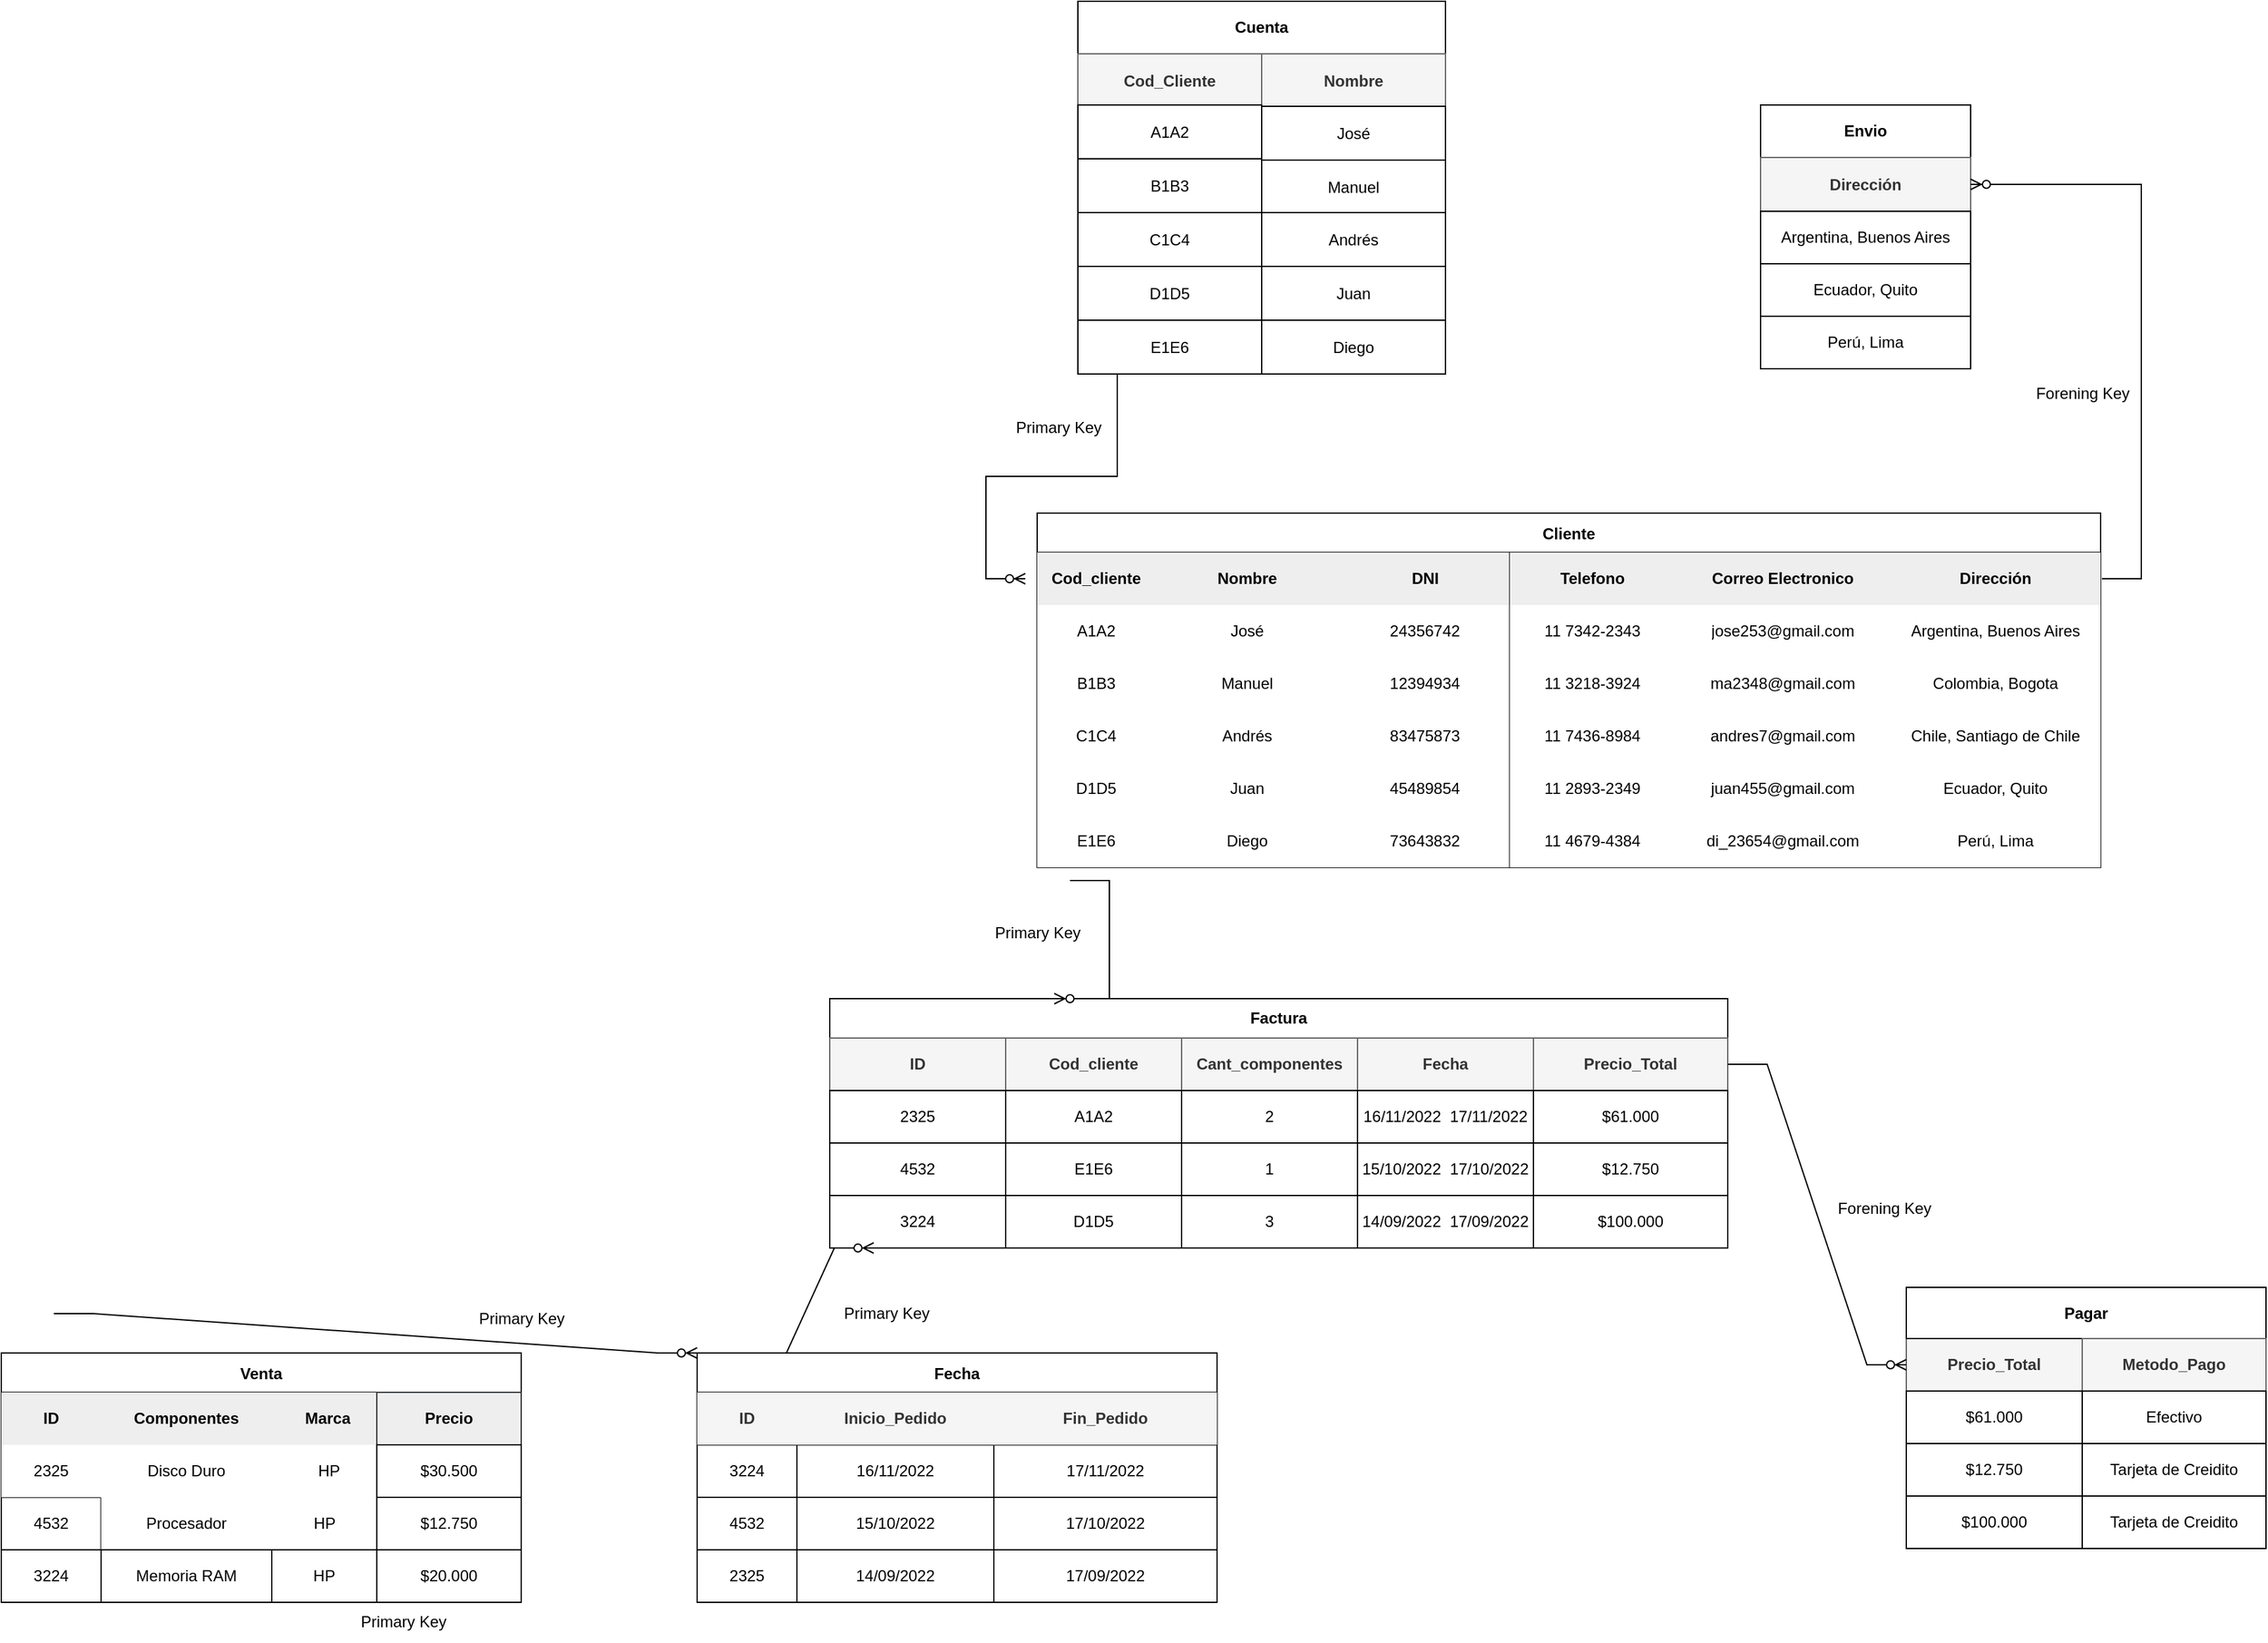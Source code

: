 <mxfile version="20.5.3" type="device"><diagram id="JBKViO2BY68Ah3hG3jkf" name="Página-1"><mxGraphModel dx="1695" dy="482" grid="1" gridSize="10" guides="1" tooltips="1" connect="1" arrows="1" fold="1" page="1" pageScale="1" pageWidth="827" pageHeight="1169" math="0" shadow="0"><root><mxCell id="0"/><mxCell id="1" parent="0"/><mxCell id="SX-UD-Q0sHAjG9wGt3SO-8" value="&lt;b&gt;Cuenta&lt;/b&gt;" style="rounded=0;whiteSpace=wrap;html=1;" parent="1" vertex="1"><mxGeometry x="371" y="520" width="280" height="40" as="geometry"/></mxCell><mxCell id="SX-UD-Q0sHAjG9wGt3SO-9" value="&lt;b&gt;Cod_Cliente&lt;/b&gt;" style="rounded=0;whiteSpace=wrap;html=1;fillColor=#f5f5f5;fontColor=#333333;strokeColor=#666666;" parent="1" vertex="1"><mxGeometry x="371" y="560" width="140" height="41" as="geometry"/></mxCell><mxCell id="SX-UD-Q0sHAjG9wGt3SO-10" value="&lt;b&gt;Nombre&lt;/b&gt;" style="rounded=0;whiteSpace=wrap;html=1;fillColor=#f5f5f5;fontColor=#333333;strokeColor=#666666;" parent="1" vertex="1"><mxGeometry x="511" y="560" width="140" height="41" as="geometry"/></mxCell><mxCell id="SX-UD-Q0sHAjG9wGt3SO-11" value="A1A2" style="rounded=0;whiteSpace=wrap;html=1;" parent="1" vertex="1"><mxGeometry x="371" y="599" width="140" height="41" as="geometry"/></mxCell><mxCell id="SX-UD-Q0sHAjG9wGt3SO-12" value="B1B3" style="rounded=0;whiteSpace=wrap;html=1;" parent="1" vertex="1"><mxGeometry x="371" y="640" width="140" height="41" as="geometry"/></mxCell><mxCell id="SX-UD-Q0sHAjG9wGt3SO-13" value="C1C4" style="rounded=0;whiteSpace=wrap;html=1;" parent="1" vertex="1"><mxGeometry x="371" y="681" width="140" height="41" as="geometry"/></mxCell><mxCell id="SX-UD-Q0sHAjG9wGt3SO-14" value="José" style="rounded=0;whiteSpace=wrap;html=1;" parent="1" vertex="1"><mxGeometry x="511" y="600" width="140" height="41" as="geometry"/></mxCell><mxCell id="SX-UD-Q0sHAjG9wGt3SO-15" value="Manuel" style="rounded=0;whiteSpace=wrap;html=1;" parent="1" vertex="1"><mxGeometry x="511" y="641" width="140" height="41" as="geometry"/></mxCell><mxCell id="SX-UD-Q0sHAjG9wGt3SO-16" value="Andrés" style="rounded=0;whiteSpace=wrap;html=1;" parent="1" vertex="1"><mxGeometry x="511" y="681" width="140" height="41" as="geometry"/></mxCell><mxCell id="SX-UD-Q0sHAjG9wGt3SO-17" value="D1D5" style="rounded=0;whiteSpace=wrap;html=1;" parent="1" vertex="1"><mxGeometry x="371" y="722" width="140" height="41" as="geometry"/></mxCell><mxCell id="SX-UD-Q0sHAjG9wGt3SO-18" value="Juan" style="rounded=0;whiteSpace=wrap;html=1;" parent="1" vertex="1"><mxGeometry x="511" y="722" width="140" height="41" as="geometry"/></mxCell><mxCell id="SX-UD-Q0sHAjG9wGt3SO-19" value="E1E6" style="rounded=0;whiteSpace=wrap;html=1;" parent="1" vertex="1"><mxGeometry x="371" y="763" width="140" height="41" as="geometry"/></mxCell><mxCell id="SX-UD-Q0sHAjG9wGt3SO-20" value="Diego" style="rounded=0;whiteSpace=wrap;html=1;" parent="1" vertex="1"><mxGeometry x="511" y="763" width="140" height="41" as="geometry"/></mxCell><mxCell id="SX-UD-Q0sHAjG9wGt3SO-21" value="Cliente" style="shape=table;startSize=30;container=1;collapsible=0;childLayout=tableLayout;fontStyle=1;align=center;" parent="1" vertex="1"><mxGeometry x="340" y="910" width="810" height="270" as="geometry"/></mxCell><mxCell id="SX-UD-Q0sHAjG9wGt3SO-22" value="" style="shape=tableRow;horizontal=0;startSize=0;swimlaneHead=0;swimlaneBody=0;top=0;left=0;bottom=0;right=0;collapsible=0;dropTarget=0;fillColor=none;points=[[0,0.5],[1,0.5]];portConstraint=eastwest;" parent="SX-UD-Q0sHAjG9wGt3SO-21" vertex="1"><mxGeometry y="30" width="810" height="40" as="geometry"/></mxCell><mxCell id="SX-UD-Q0sHAjG9wGt3SO-23" value="&lt;b&gt;&lt;span style=&quot;white-space: pre;&quot;&gt;&amp;nbsp;  Cod_cliente&#9;&lt;/span&gt;&lt;span style=&quot;white-space: pre;&quot;&gt;&#9;&lt;/span&gt;&lt;span style=&quot;white-space: pre;&quot;&gt;&#9;&lt;/span&gt;&lt;span style=&quot;white-space: pre;&quot;&gt;&#9;&lt;/span&gt;&lt;/b&gt;" style="shape=partialRectangle;html=1;whiteSpace=wrap;connectable=0;fillColor=#eeeeee;top=0;left=0;bottom=0;right=0;overflow=hidden;strokeColor=#36393d;" parent="SX-UD-Q0sHAjG9wGt3SO-22" vertex="1"><mxGeometry width="90" height="40" as="geometry"><mxRectangle width="90" height="40" as="alternateBounds"/></mxGeometry></mxCell><mxCell id="SX-UD-Q0sHAjG9wGt3SO-24" value="&lt;b&gt;Nombre&lt;/b&gt;" style="shape=partialRectangle;html=1;whiteSpace=wrap;connectable=0;fillColor=#eeeeee;top=0;left=0;bottom=0;right=0;overflow=hidden;strokeColor=#36393d;" parent="SX-UD-Q0sHAjG9wGt3SO-22" vertex="1"><mxGeometry x="90" width="140" height="40" as="geometry"><mxRectangle width="140" height="40" as="alternateBounds"/></mxGeometry></mxCell><mxCell id="SX-UD-Q0sHAjG9wGt3SO-25" value="&lt;div style=&quot;text-align: center;&quot;&gt;&lt;b style=&quot;background-color: initial;&quot;&gt;&lt;span style=&quot;white-space: pre;&quot;&gt;&#9;&amp;nbsp;&lt;/span&gt;&amp;nbsp; &amp;nbsp;&lt;span style=&quot;white-space: pre;&quot;&gt;&#9;&lt;/span&gt;DNI&lt;/b&gt;&lt;/div&gt;" style="shape=partialRectangle;html=1;whiteSpace=wrap;connectable=0;fillColor=#eeeeee;top=0;left=0;bottom=0;right=0;overflow=hidden;align=left;strokeColor=#36393d;" parent="SX-UD-Q0sHAjG9wGt3SO-22" vertex="1"><mxGeometry x="230" width="580" height="40" as="geometry"><mxRectangle width="580" height="40" as="alternateBounds"/></mxGeometry></mxCell><mxCell id="SX-UD-Q0sHAjG9wGt3SO-26" value="" style="shape=tableRow;horizontal=0;startSize=0;swimlaneHead=0;swimlaneBody=0;top=0;left=0;bottom=0;right=0;collapsible=0;dropTarget=0;fillColor=none;points=[[0,0.5],[1,0.5]];portConstraint=eastwest;" parent="SX-UD-Q0sHAjG9wGt3SO-21" vertex="1"><mxGeometry y="70" width="810" height="40" as="geometry"/></mxCell><mxCell id="SX-UD-Q0sHAjG9wGt3SO-27" value="A1A2" style="shape=partialRectangle;html=1;whiteSpace=wrap;connectable=0;top=0;left=0;bottom=0;right=0;overflow=hidden;" parent="SX-UD-Q0sHAjG9wGt3SO-26" vertex="1"><mxGeometry width="90" height="40" as="geometry"><mxRectangle width="90" height="40" as="alternateBounds"/></mxGeometry></mxCell><mxCell id="SX-UD-Q0sHAjG9wGt3SO-28" value="José" style="shape=partialRectangle;html=1;whiteSpace=wrap;connectable=0;top=0;left=0;bottom=0;right=0;overflow=hidden;" parent="SX-UD-Q0sHAjG9wGt3SO-26" vertex="1"><mxGeometry x="90" width="140" height="40" as="geometry"><mxRectangle width="140" height="40" as="alternateBounds"/></mxGeometry></mxCell><mxCell id="SX-UD-Q0sHAjG9wGt3SO-29" value="&amp;nbsp; &amp;nbsp;&lt;span style=&quot;white-space: pre;&quot;&gt;&#9;&lt;/span&gt;&amp;nbsp; &amp;nbsp;24356742" style="shape=partialRectangle;html=1;whiteSpace=wrap;connectable=0;top=0;left=0;bottom=0;right=0;overflow=hidden;align=left;" parent="SX-UD-Q0sHAjG9wGt3SO-26" vertex="1"><mxGeometry x="230" width="580" height="40" as="geometry"><mxRectangle width="580" height="40" as="alternateBounds"/></mxGeometry></mxCell><mxCell id="SX-UD-Q0sHAjG9wGt3SO-30" value="" style="shape=tableRow;horizontal=0;startSize=0;swimlaneHead=0;swimlaneBody=0;top=0;left=0;bottom=0;right=0;collapsible=0;dropTarget=0;fillColor=none;points=[[0,0.5],[1,0.5]];portConstraint=eastwest;" parent="SX-UD-Q0sHAjG9wGt3SO-21" vertex="1"><mxGeometry y="110" width="810" height="40" as="geometry"/></mxCell><mxCell id="SX-UD-Q0sHAjG9wGt3SO-31" value="B1B3" style="shape=partialRectangle;html=1;whiteSpace=wrap;connectable=0;top=0;left=0;bottom=0;right=0;overflow=hidden;" parent="SX-UD-Q0sHAjG9wGt3SO-30" vertex="1"><mxGeometry width="90" height="40" as="geometry"><mxRectangle width="90" height="40" as="alternateBounds"/></mxGeometry></mxCell><mxCell id="SX-UD-Q0sHAjG9wGt3SO-32" value="Manuel" style="shape=partialRectangle;html=1;whiteSpace=wrap;connectable=0;top=0;left=0;bottom=0;right=0;overflow=hidden;" parent="SX-UD-Q0sHAjG9wGt3SO-30" vertex="1"><mxGeometry x="90" width="140" height="40" as="geometry"><mxRectangle width="140" height="40" as="alternateBounds"/></mxGeometry></mxCell><mxCell id="SX-UD-Q0sHAjG9wGt3SO-33" value="&amp;nbsp; &amp;nbsp; &amp;nbsp; &amp;nbsp; &amp;nbsp; &amp;nbsp;12394934" style="shape=partialRectangle;html=1;whiteSpace=wrap;connectable=0;top=0;left=0;bottom=0;right=0;overflow=hidden;align=left;" parent="SX-UD-Q0sHAjG9wGt3SO-30" vertex="1"><mxGeometry x="230" width="580" height="40" as="geometry"><mxRectangle width="580" height="40" as="alternateBounds"/></mxGeometry></mxCell><mxCell id="SX-UD-Q0sHAjG9wGt3SO-34" value="" style="shape=tableRow;horizontal=0;startSize=0;swimlaneHead=0;swimlaneBody=0;top=0;left=0;bottom=0;right=0;collapsible=0;dropTarget=0;fillColor=none;points=[[0,0.5],[1,0.5]];portConstraint=eastwest;" parent="SX-UD-Q0sHAjG9wGt3SO-21" vertex="1"><mxGeometry y="150" width="810" height="40" as="geometry"/></mxCell><mxCell id="SX-UD-Q0sHAjG9wGt3SO-35" value="C1C4" style="shape=partialRectangle;html=1;whiteSpace=wrap;connectable=0;top=0;left=0;bottom=0;right=0;overflow=hidden;" parent="SX-UD-Q0sHAjG9wGt3SO-34" vertex="1"><mxGeometry width="90" height="40" as="geometry"><mxRectangle width="90" height="40" as="alternateBounds"/></mxGeometry></mxCell><mxCell id="SX-UD-Q0sHAjG9wGt3SO-36" value="Andrés" style="shape=partialRectangle;html=1;whiteSpace=wrap;connectable=0;top=0;left=0;bottom=0;right=0;overflow=hidden;" parent="SX-UD-Q0sHAjG9wGt3SO-34" vertex="1"><mxGeometry x="90" width="140" height="40" as="geometry"><mxRectangle width="140" height="40" as="alternateBounds"/></mxGeometry></mxCell><mxCell id="SX-UD-Q0sHAjG9wGt3SO-37" value="&amp;nbsp; &amp;nbsp; &amp;nbsp; &amp;nbsp; &amp;nbsp; &amp;nbsp;83475873" style="shape=partialRectangle;html=1;whiteSpace=wrap;connectable=0;top=0;left=0;bottom=0;right=0;overflow=hidden;align=left;" parent="SX-UD-Q0sHAjG9wGt3SO-34" vertex="1"><mxGeometry x="230" width="580" height="40" as="geometry"><mxRectangle width="580" height="40" as="alternateBounds"/></mxGeometry></mxCell><mxCell id="SX-UD-Q0sHAjG9wGt3SO-38" value="" style="shape=tableRow;horizontal=0;startSize=0;swimlaneHead=0;swimlaneBody=0;top=0;left=0;bottom=0;right=0;collapsible=0;dropTarget=0;fillColor=none;points=[[0,0.5],[1,0.5]];portConstraint=eastwest;" parent="SX-UD-Q0sHAjG9wGt3SO-21" vertex="1"><mxGeometry y="190" width="810" height="40" as="geometry"/></mxCell><mxCell id="SX-UD-Q0sHAjG9wGt3SO-39" value="D1D5" style="shape=partialRectangle;html=1;whiteSpace=wrap;connectable=0;top=0;left=0;bottom=0;right=0;overflow=hidden;" parent="SX-UD-Q0sHAjG9wGt3SO-38" vertex="1"><mxGeometry width="90" height="40" as="geometry"><mxRectangle width="90" height="40" as="alternateBounds"/></mxGeometry></mxCell><mxCell id="SX-UD-Q0sHAjG9wGt3SO-40" value="Juan" style="shape=partialRectangle;html=1;whiteSpace=wrap;connectable=0;top=0;left=0;bottom=0;right=0;overflow=hidden;" parent="SX-UD-Q0sHAjG9wGt3SO-38" vertex="1"><mxGeometry x="90" width="140" height="40" as="geometry"><mxRectangle width="140" height="40" as="alternateBounds"/></mxGeometry></mxCell><mxCell id="SX-UD-Q0sHAjG9wGt3SO-41" value="&amp;nbsp; &amp;nbsp; &amp;nbsp; &amp;nbsp; &amp;nbsp; &amp;nbsp;45489854" style="shape=partialRectangle;html=1;whiteSpace=wrap;connectable=0;top=0;left=0;bottom=0;right=0;overflow=hidden;align=left;" parent="SX-UD-Q0sHAjG9wGt3SO-38" vertex="1"><mxGeometry x="230" width="580" height="40" as="geometry"><mxRectangle width="580" height="40" as="alternateBounds"/></mxGeometry></mxCell><mxCell id="SX-UD-Q0sHAjG9wGt3SO-42" value="" style="shape=tableRow;horizontal=0;startSize=0;swimlaneHead=0;swimlaneBody=0;top=0;left=0;bottom=0;right=0;collapsible=0;dropTarget=0;fillColor=none;points=[[0,0.5],[1,0.5]];portConstraint=eastwest;" parent="SX-UD-Q0sHAjG9wGt3SO-21" vertex="1"><mxGeometry y="230" width="810" height="40" as="geometry"/></mxCell><mxCell id="SX-UD-Q0sHAjG9wGt3SO-43" value="E1E6" style="shape=partialRectangle;html=1;whiteSpace=wrap;connectable=0;top=0;left=0;bottom=0;right=0;overflow=hidden;" parent="SX-UD-Q0sHAjG9wGt3SO-42" vertex="1"><mxGeometry width="90" height="40" as="geometry"><mxRectangle width="90" height="40" as="alternateBounds"/></mxGeometry></mxCell><mxCell id="SX-UD-Q0sHAjG9wGt3SO-44" value="Diego" style="shape=partialRectangle;html=1;whiteSpace=wrap;connectable=0;top=0;left=0;bottom=0;right=0;overflow=hidden;" parent="SX-UD-Q0sHAjG9wGt3SO-42" vertex="1"><mxGeometry x="90" width="140" height="40" as="geometry"><mxRectangle width="140" height="40" as="alternateBounds"/></mxGeometry></mxCell><mxCell id="SX-UD-Q0sHAjG9wGt3SO-45" value="&amp;nbsp; &amp;nbsp; &amp;nbsp; &amp;nbsp; &amp;nbsp; &amp;nbsp;73643832" style="shape=partialRectangle;html=1;whiteSpace=wrap;connectable=0;top=0;left=0;bottom=0;right=0;overflow=hidden;pointerEvents=1;align=left;" parent="SX-UD-Q0sHAjG9wGt3SO-42" vertex="1"><mxGeometry x="230" width="580" height="40" as="geometry"><mxRectangle width="580" height="40" as="alternateBounds"/></mxGeometry></mxCell><mxCell id="SX-UD-Q0sHAjG9wGt3SO-46" value="" style="shape=table;html=1;whiteSpace=wrap;startSize=0;container=1;collapsible=0;childLayout=tableLayout;" parent="1" vertex="1"><mxGeometry x="700" y="940" width="450" height="240" as="geometry"/></mxCell><mxCell id="SX-UD-Q0sHAjG9wGt3SO-47" value="" style="shape=tableRow;horizontal=0;startSize=0;swimlaneHead=0;swimlaneBody=0;top=0;left=0;bottom=0;right=0;collapsible=0;dropTarget=0;fillColor=none;points=[[0,0.5],[1,0.5]];portConstraint=eastwest;" parent="SX-UD-Q0sHAjG9wGt3SO-46" vertex="1"><mxGeometry width="450" height="40" as="geometry"/></mxCell><mxCell id="SX-UD-Q0sHAjG9wGt3SO-48" value="&lt;b&gt;Telefono&lt;/b&gt;" style="shape=partialRectangle;html=1;whiteSpace=wrap;connectable=0;fillColor=#eeeeee;top=0;left=0;bottom=0;right=0;overflow=hidden;strokeColor=#36393d;" parent="SX-UD-Q0sHAjG9wGt3SO-47" vertex="1"><mxGeometry width="126" height="40" as="geometry"><mxRectangle width="126" height="40" as="alternateBounds"/></mxGeometry></mxCell><mxCell id="SX-UD-Q0sHAjG9wGt3SO-49" value="&lt;b&gt;Correo Electronico&lt;/b&gt;" style="shape=partialRectangle;html=1;whiteSpace=wrap;connectable=0;fillColor=#eeeeee;top=0;left=0;bottom=0;right=0;overflow=hidden;strokeColor=#36393d;" parent="SX-UD-Q0sHAjG9wGt3SO-47" vertex="1"><mxGeometry x="126" width="164" height="40" as="geometry"><mxRectangle width="164" height="40" as="alternateBounds"/></mxGeometry></mxCell><mxCell id="SX-UD-Q0sHAjG9wGt3SO-50" value="&lt;b&gt;Dirección&lt;/b&gt;" style="shape=partialRectangle;html=1;whiteSpace=wrap;connectable=0;fillColor=#eeeeee;top=0;left=0;bottom=0;right=0;overflow=hidden;strokeColor=#36393d;" parent="SX-UD-Q0sHAjG9wGt3SO-47" vertex="1"><mxGeometry x="290" width="160" height="40" as="geometry"><mxRectangle width="160" height="40" as="alternateBounds"/></mxGeometry></mxCell><mxCell id="SX-UD-Q0sHAjG9wGt3SO-51" value="" style="shape=tableRow;horizontal=0;startSize=0;swimlaneHead=0;swimlaneBody=0;top=0;left=0;bottom=0;right=0;collapsible=0;dropTarget=0;fillColor=none;points=[[0,0.5],[1,0.5]];portConstraint=eastwest;" parent="SX-UD-Q0sHAjG9wGt3SO-46" vertex="1"><mxGeometry y="40" width="450" height="40" as="geometry"/></mxCell><mxCell id="SX-UD-Q0sHAjG9wGt3SO-52" value="11 7342-2343" style="shape=partialRectangle;html=1;whiteSpace=wrap;connectable=0;top=0;left=0;bottom=0;right=0;overflow=hidden;" parent="SX-UD-Q0sHAjG9wGt3SO-51" vertex="1"><mxGeometry width="126" height="40" as="geometry"><mxRectangle width="126" height="40" as="alternateBounds"/></mxGeometry></mxCell><mxCell id="SX-UD-Q0sHAjG9wGt3SO-53" value="jose253@gmail.com" style="shape=partialRectangle;html=1;whiteSpace=wrap;connectable=0;top=0;left=0;bottom=0;right=0;overflow=hidden;" parent="SX-UD-Q0sHAjG9wGt3SO-51" vertex="1"><mxGeometry x="126" width="164" height="40" as="geometry"><mxRectangle width="164" height="40" as="alternateBounds"/></mxGeometry></mxCell><mxCell id="SX-UD-Q0sHAjG9wGt3SO-54" value="Argentina, Buenos Aires" style="shape=partialRectangle;html=1;whiteSpace=wrap;connectable=0;top=0;left=0;bottom=0;right=0;overflow=hidden;" parent="SX-UD-Q0sHAjG9wGt3SO-51" vertex="1"><mxGeometry x="290" width="160" height="40" as="geometry"><mxRectangle width="160" height="40" as="alternateBounds"/></mxGeometry></mxCell><mxCell id="SX-UD-Q0sHAjG9wGt3SO-55" value="" style="shape=tableRow;horizontal=0;startSize=0;swimlaneHead=0;swimlaneBody=0;top=0;left=0;bottom=0;right=0;collapsible=0;dropTarget=0;fillColor=none;points=[[0,0.5],[1,0.5]];portConstraint=eastwest;" parent="SX-UD-Q0sHAjG9wGt3SO-46" vertex="1"><mxGeometry y="80" width="450" height="40" as="geometry"/></mxCell><mxCell id="SX-UD-Q0sHAjG9wGt3SO-56" value="11 3218-3924" style="shape=partialRectangle;html=1;whiteSpace=wrap;connectable=0;top=0;left=0;bottom=0;right=0;overflow=hidden;" parent="SX-UD-Q0sHAjG9wGt3SO-55" vertex="1"><mxGeometry width="126" height="40" as="geometry"><mxRectangle width="126" height="40" as="alternateBounds"/></mxGeometry></mxCell><mxCell id="SX-UD-Q0sHAjG9wGt3SO-57" value="ma2348@gmail.com" style="shape=partialRectangle;html=1;whiteSpace=wrap;connectable=0;top=0;left=0;bottom=0;right=0;overflow=hidden;" parent="SX-UD-Q0sHAjG9wGt3SO-55" vertex="1"><mxGeometry x="126" width="164" height="40" as="geometry"><mxRectangle width="164" height="40" as="alternateBounds"/></mxGeometry></mxCell><mxCell id="SX-UD-Q0sHAjG9wGt3SO-58" value="Colombia, Bogota" style="shape=partialRectangle;html=1;whiteSpace=wrap;connectable=0;top=0;left=0;bottom=0;right=0;overflow=hidden;pointerEvents=1;" parent="SX-UD-Q0sHAjG9wGt3SO-55" vertex="1"><mxGeometry x="290" width="160" height="40" as="geometry"><mxRectangle width="160" height="40" as="alternateBounds"/></mxGeometry></mxCell><mxCell id="SX-UD-Q0sHAjG9wGt3SO-59" value="" style="shape=tableRow;horizontal=0;startSize=0;swimlaneHead=0;swimlaneBody=0;top=0;left=0;bottom=0;right=0;collapsible=0;dropTarget=0;fillColor=none;points=[[0,0.5],[1,0.5]];portConstraint=eastwest;" parent="SX-UD-Q0sHAjG9wGt3SO-46" vertex="1"><mxGeometry y="120" width="450" height="40" as="geometry"/></mxCell><mxCell id="SX-UD-Q0sHAjG9wGt3SO-60" value="11 7436-8984" style="shape=partialRectangle;html=1;whiteSpace=wrap;connectable=0;top=0;left=0;bottom=0;right=0;overflow=hidden;" parent="SX-UD-Q0sHAjG9wGt3SO-59" vertex="1"><mxGeometry width="126" height="40" as="geometry"><mxRectangle width="126" height="40" as="alternateBounds"/></mxGeometry></mxCell><mxCell id="SX-UD-Q0sHAjG9wGt3SO-61" value="andres7@gmail.com" style="shape=partialRectangle;html=1;whiteSpace=wrap;connectable=0;top=0;left=0;bottom=0;right=0;overflow=hidden;" parent="SX-UD-Q0sHAjG9wGt3SO-59" vertex="1"><mxGeometry x="126" width="164" height="40" as="geometry"><mxRectangle width="164" height="40" as="alternateBounds"/></mxGeometry></mxCell><mxCell id="SX-UD-Q0sHAjG9wGt3SO-62" value="Chile, Santiago de Chile" style="shape=partialRectangle;html=1;whiteSpace=wrap;connectable=0;top=0;left=0;bottom=0;right=0;overflow=hidden;" parent="SX-UD-Q0sHAjG9wGt3SO-59" vertex="1"><mxGeometry x="290" width="160" height="40" as="geometry"><mxRectangle width="160" height="40" as="alternateBounds"/></mxGeometry></mxCell><mxCell id="SX-UD-Q0sHAjG9wGt3SO-63" value="" style="shape=tableRow;horizontal=0;startSize=0;swimlaneHead=0;swimlaneBody=0;top=0;left=0;bottom=0;right=0;collapsible=0;dropTarget=0;fillColor=none;points=[[0,0.5],[1,0.5]];portConstraint=eastwest;" parent="SX-UD-Q0sHAjG9wGt3SO-46" vertex="1"><mxGeometry y="160" width="450" height="40" as="geometry"/></mxCell><mxCell id="SX-UD-Q0sHAjG9wGt3SO-64" value="11 2893-2349" style="shape=partialRectangle;html=1;whiteSpace=wrap;connectable=0;top=0;left=0;bottom=0;right=0;overflow=hidden;" parent="SX-UD-Q0sHAjG9wGt3SO-63" vertex="1"><mxGeometry width="126" height="40" as="geometry"><mxRectangle width="126" height="40" as="alternateBounds"/></mxGeometry></mxCell><mxCell id="SX-UD-Q0sHAjG9wGt3SO-65" value="juan455@gmail.com" style="shape=partialRectangle;html=1;whiteSpace=wrap;connectable=0;top=0;left=0;bottom=0;right=0;overflow=hidden;" parent="SX-UD-Q0sHAjG9wGt3SO-63" vertex="1"><mxGeometry x="126" width="164" height="40" as="geometry"><mxRectangle width="164" height="40" as="alternateBounds"/></mxGeometry></mxCell><mxCell id="SX-UD-Q0sHAjG9wGt3SO-66" value="Ecuador, Quito" style="shape=partialRectangle;html=1;whiteSpace=wrap;connectable=0;top=0;left=0;bottom=0;right=0;overflow=hidden;" parent="SX-UD-Q0sHAjG9wGt3SO-63" vertex="1"><mxGeometry x="290" width="160" height="40" as="geometry"><mxRectangle width="160" height="40" as="alternateBounds"/></mxGeometry></mxCell><mxCell id="SX-UD-Q0sHAjG9wGt3SO-67" value="" style="shape=tableRow;horizontal=0;startSize=0;swimlaneHead=0;swimlaneBody=0;top=0;left=0;bottom=0;right=0;collapsible=0;dropTarget=0;fillColor=none;points=[[0,0.5],[1,0.5]];portConstraint=eastwest;" parent="SX-UD-Q0sHAjG9wGt3SO-46" vertex="1"><mxGeometry y="200" width="450" height="40" as="geometry"/></mxCell><mxCell id="SX-UD-Q0sHAjG9wGt3SO-68" value="11 4679-4384" style="shape=partialRectangle;html=1;whiteSpace=wrap;connectable=0;top=0;left=0;bottom=0;right=0;overflow=hidden;" parent="SX-UD-Q0sHAjG9wGt3SO-67" vertex="1"><mxGeometry width="126" height="40" as="geometry"><mxRectangle width="126" height="40" as="alternateBounds"/></mxGeometry></mxCell><mxCell id="SX-UD-Q0sHAjG9wGt3SO-69" value="di_23654@gmail.com" style="shape=partialRectangle;html=1;whiteSpace=wrap;connectable=0;top=0;left=0;bottom=0;right=0;overflow=hidden;" parent="SX-UD-Q0sHAjG9wGt3SO-67" vertex="1"><mxGeometry x="126" width="164" height="40" as="geometry"><mxRectangle width="164" height="40" as="alternateBounds"/></mxGeometry></mxCell><mxCell id="SX-UD-Q0sHAjG9wGt3SO-70" value="Perú, Lima" style="shape=partialRectangle;html=1;whiteSpace=wrap;connectable=0;top=0;left=0;bottom=0;right=0;overflow=hidden;pointerEvents=1;" parent="SX-UD-Q0sHAjG9wGt3SO-67" vertex="1"><mxGeometry x="290" width="160" height="40" as="geometry"><mxRectangle width="160" height="40" as="alternateBounds"/></mxGeometry></mxCell><mxCell id="SX-UD-Q0sHAjG9wGt3SO-72" value="" style="edgeStyle=entityRelationEdgeStyle;fontSize=12;html=1;endArrow=ERzeroToMany;endFill=1;rounded=0;exitX=0;exitY=1;exitDx=0;exitDy=0;" parent="1" source="SX-UD-Q0sHAjG9wGt3SO-19" edge="1"><mxGeometry width="100" height="100" relative="1" as="geometry"><mxPoint x="391" y="930" as="sourcePoint"/><mxPoint x="331" y="960" as="targetPoint"/></mxGeometry></mxCell><mxCell id="SX-UD-Q0sHAjG9wGt3SO-73" value="Primary Key" style="text;html=1;align=center;verticalAlign=middle;resizable=0;points=[];autosize=1;strokeColor=none;fillColor=none;" parent="1" vertex="1"><mxGeometry x="311" y="830" width="90" height="30" as="geometry"/></mxCell><mxCell id="SX-UD-Q0sHAjG9wGt3SO-76" value="&lt;b&gt;Envio&lt;/b&gt;" style="rounded=0;whiteSpace=wrap;html=1;" parent="1" vertex="1"><mxGeometry x="891" y="599" width="160" height="40" as="geometry"/></mxCell><mxCell id="SX-UD-Q0sHAjG9wGt3SO-77" value="&lt;b&gt;Dirección&lt;/b&gt;" style="rounded=0;whiteSpace=wrap;html=1;fillColor=#f5f5f5;fontColor=#333333;strokeColor=#666666;" parent="1" vertex="1"><mxGeometry x="891" y="639" width="160" height="41" as="geometry"/></mxCell><mxCell id="SX-UD-Q0sHAjG9wGt3SO-78" value="Argentina, Buenos Aires" style="rounded=0;whiteSpace=wrap;html=1;" parent="1" vertex="1"><mxGeometry x="891" y="680" width="160" height="40" as="geometry"/></mxCell><mxCell id="SX-UD-Q0sHAjG9wGt3SO-79" value="Ecuador, Quito" style="rounded=0;whiteSpace=wrap;html=1;" parent="1" vertex="1"><mxGeometry x="891" y="720" width="160" height="40" as="geometry"/></mxCell><mxCell id="SX-UD-Q0sHAjG9wGt3SO-80" value="Perú, Lima" style="rounded=0;whiteSpace=wrap;html=1;" parent="1" vertex="1"><mxGeometry x="891" y="760" width="160" height="40" as="geometry"/></mxCell><mxCell id="SX-UD-Q0sHAjG9wGt3SO-82" value="" style="edgeStyle=entityRelationEdgeStyle;fontSize=12;html=1;endArrow=ERzeroToMany;endFill=1;rounded=0;entryX=1;entryY=0.5;entryDx=0;entryDy=0;" parent="1" target="SX-UD-Q0sHAjG9wGt3SO-77" edge="1"><mxGeometry width="100" height="100" relative="1" as="geometry"><mxPoint x="1151" y="960" as="sourcePoint"/><mxPoint x="1271" y="860" as="targetPoint"/></mxGeometry></mxCell><mxCell id="SX-UD-Q0sHAjG9wGt3SO-83" value="Forening Key" style="text;html=1;align=center;verticalAlign=middle;resizable=0;points=[];autosize=1;strokeColor=none;fillColor=none;" parent="1" vertex="1"><mxGeometry x="1091" y="804" width="90" height="30" as="geometry"/></mxCell><mxCell id="SX-UD-Q0sHAjG9wGt3SO-84" value="Venta" style="shape=table;startSize=30;container=1;collapsible=0;childLayout=tableLayout;fontStyle=1;align=center;" parent="1" vertex="1"><mxGeometry x="-449" y="1550" width="396" height="150" as="geometry"/></mxCell><mxCell id="SX-UD-Q0sHAjG9wGt3SO-85" value="" style="shape=tableRow;horizontal=0;startSize=0;swimlaneHead=0;swimlaneBody=0;top=0;left=0;bottom=0;right=0;collapsible=0;dropTarget=0;fillColor=none;points=[[0,0.5],[1,0.5]];portConstraint=eastwest;" parent="SX-UD-Q0sHAjG9wGt3SO-84" vertex="1"><mxGeometry y="30" width="396" height="40" as="geometry"/></mxCell><mxCell id="SX-UD-Q0sHAjG9wGt3SO-86" value="&lt;b&gt;ID&lt;/b&gt;" style="shape=partialRectangle;html=1;whiteSpace=wrap;connectable=0;fillColor=#eeeeee;top=0;left=0;bottom=0;right=0;overflow=hidden;strokeColor=#36393d;" parent="SX-UD-Q0sHAjG9wGt3SO-85" vertex="1"><mxGeometry width="76" height="40" as="geometry"><mxRectangle width="76" height="40" as="alternateBounds"/></mxGeometry></mxCell><mxCell id="SX-UD-Q0sHAjG9wGt3SO-87" value="&lt;b&gt;Componentes&lt;/b&gt;" style="shape=partialRectangle;html=1;whiteSpace=wrap;connectable=0;fillColor=#eeeeee;top=0;left=0;bottom=0;right=0;overflow=hidden;strokeColor=#36393d;" parent="SX-UD-Q0sHAjG9wGt3SO-85" vertex="1"><mxGeometry x="76" width="130" height="40" as="geometry"><mxRectangle width="130" height="40" as="alternateBounds"/></mxGeometry></mxCell><mxCell id="SX-UD-Q0sHAjG9wGt3SO-88" value="&lt;b&gt;&amp;nbsp; &amp;nbsp; &amp;nbsp; &amp;nbsp;Marca&lt;/b&gt;" style="shape=partialRectangle;html=1;whiteSpace=wrap;connectable=0;fillColor=#eeeeee;top=0;left=0;bottom=0;right=0;overflow=hidden;align=left;strokeColor=#36393d;" parent="SX-UD-Q0sHAjG9wGt3SO-85" vertex="1"><mxGeometry x="206" width="190" height="40" as="geometry"><mxRectangle width="190" height="40" as="alternateBounds"/></mxGeometry></mxCell><mxCell id="SX-UD-Q0sHAjG9wGt3SO-89" value="" style="shape=tableRow;horizontal=0;startSize=0;swimlaneHead=0;swimlaneBody=0;top=0;left=0;bottom=0;right=0;collapsible=0;dropTarget=0;fillColor=none;points=[[0,0.5],[1,0.5]];portConstraint=eastwest;" parent="SX-UD-Q0sHAjG9wGt3SO-84" vertex="1"><mxGeometry y="70" width="396" height="40" as="geometry"/></mxCell><mxCell id="SX-UD-Q0sHAjG9wGt3SO-90" value="2325" style="shape=partialRectangle;html=1;whiteSpace=wrap;connectable=0;top=0;left=0;bottom=0;right=0;overflow=hidden;" parent="SX-UD-Q0sHAjG9wGt3SO-89" vertex="1"><mxGeometry width="76" height="40" as="geometry"><mxRectangle width="76" height="40" as="alternateBounds"/></mxGeometry></mxCell><mxCell id="SX-UD-Q0sHAjG9wGt3SO-91" value="Disco Duro" style="shape=partialRectangle;html=1;whiteSpace=wrap;connectable=0;top=0;left=0;bottom=0;right=0;overflow=hidden;" parent="SX-UD-Q0sHAjG9wGt3SO-89" vertex="1"><mxGeometry x="76" width="130" height="40" as="geometry"><mxRectangle width="130" height="40" as="alternateBounds"/></mxGeometry></mxCell><mxCell id="SX-UD-Q0sHAjG9wGt3SO-92" value="&lt;span style=&quot;white-space: pre;&quot;&gt;&#9;&lt;/span&gt;&amp;nbsp; HP" style="shape=partialRectangle;html=1;whiteSpace=wrap;connectable=0;top=0;left=0;bottom=0;right=0;overflow=hidden;align=left;" parent="SX-UD-Q0sHAjG9wGt3SO-89" vertex="1"><mxGeometry x="206" width="190" height="40" as="geometry"><mxRectangle width="190" height="40" as="alternateBounds"/></mxGeometry></mxCell><mxCell id="SX-UD-Q0sHAjG9wGt3SO-93" value="" style="shape=tableRow;horizontal=0;startSize=0;swimlaneHead=0;swimlaneBody=0;top=0;left=0;bottom=0;right=0;collapsible=0;dropTarget=0;fillColor=none;points=[[0,0.5],[1,0.5]];portConstraint=eastwest;" parent="SX-UD-Q0sHAjG9wGt3SO-84" vertex="1"><mxGeometry y="110" width="396" height="40" as="geometry"/></mxCell><mxCell id="SX-UD-Q0sHAjG9wGt3SO-94" value="4532" style="shape=partialRectangle;html=1;whiteSpace=wrap;connectable=0;fillColor=none;top=0;left=0;bottom=0;right=0;overflow=hidden;" parent="SX-UD-Q0sHAjG9wGt3SO-93" vertex="1"><mxGeometry width="76" height="40" as="geometry"><mxRectangle width="76" height="40" as="alternateBounds"/></mxGeometry></mxCell><mxCell id="SX-UD-Q0sHAjG9wGt3SO-95" value="Procesador" style="shape=partialRectangle;html=1;whiteSpace=wrap;connectable=0;fillColor=default;top=0;left=0;bottom=0;right=0;overflow=hidden;" parent="SX-UD-Q0sHAjG9wGt3SO-93" vertex="1"><mxGeometry x="76" width="130" height="40" as="geometry"><mxRectangle width="130" height="40" as="alternateBounds"/></mxGeometry></mxCell><mxCell id="SX-UD-Q0sHAjG9wGt3SO-96" value="&amp;nbsp; &amp;nbsp; &amp;nbsp; &amp;nbsp; &amp;nbsp;HP" style="shape=partialRectangle;html=1;whiteSpace=wrap;connectable=0;top=0;left=0;bottom=0;right=0;overflow=hidden;align=left;" parent="SX-UD-Q0sHAjG9wGt3SO-93" vertex="1"><mxGeometry x="206" width="190" height="40" as="geometry"><mxRectangle width="190" height="40" as="alternateBounds"/></mxGeometry></mxCell><mxCell id="SX-UD-Q0sHAjG9wGt3SO-97" value="&lt;b&gt;Precio&lt;/b&gt;" style="rounded=0;whiteSpace=wrap;html=1;fillColor=#eeeeee;strokeColor=#36393d;" parent="1" vertex="1"><mxGeometry x="-163" y="1580" width="110" height="40" as="geometry"/></mxCell><mxCell id="SX-UD-Q0sHAjG9wGt3SO-98" value="$30.500" style="rounded=0;whiteSpace=wrap;html=1;" parent="1" vertex="1"><mxGeometry x="-163" y="1620" width="110" height="40" as="geometry"/></mxCell><mxCell id="SX-UD-Q0sHAjG9wGt3SO-99" value="$12.750" style="rounded=0;whiteSpace=wrap;html=1;" parent="1" vertex="1"><mxGeometry x="-163" y="1660" width="110" height="40" as="geometry"/></mxCell><mxCell id="SX-UD-Q0sHAjG9wGt3SO-100" value="3224" style="rounded=0;whiteSpace=wrap;html=1;" parent="1" vertex="1"><mxGeometry x="-449" y="1700" width="76" height="40" as="geometry"/></mxCell><mxCell id="SX-UD-Q0sHAjG9wGt3SO-101" value="Memoria RAM" style="rounded=0;whiteSpace=wrap;html=1;" parent="1" vertex="1"><mxGeometry x="-373" y="1700" width="130" height="40" as="geometry"/></mxCell><mxCell id="SX-UD-Q0sHAjG9wGt3SO-102" value="HP" style="rounded=0;whiteSpace=wrap;html=1;" parent="1" vertex="1"><mxGeometry x="-243" y="1700" width="80" height="40" as="geometry"/></mxCell><mxCell id="SX-UD-Q0sHAjG9wGt3SO-103" value="$20.000" style="rounded=0;whiteSpace=wrap;html=1;" parent="1" vertex="1"><mxGeometry x="-163" y="1700" width="110" height="40" as="geometry"/></mxCell><mxCell id="SX-UD-Q0sHAjG9wGt3SO-104" value="Fecha" style="shape=table;startSize=30;container=1;collapsible=0;childLayout=tableLayout;fontStyle=1;align=center;fillColor=default;" parent="1" vertex="1"><mxGeometry x="81" y="1550" width="396" height="150" as="geometry"/></mxCell><mxCell id="SX-UD-Q0sHAjG9wGt3SO-105" value="" style="shape=tableRow;horizontal=0;startSize=0;swimlaneHead=0;swimlaneBody=0;top=0;left=0;bottom=0;right=0;collapsible=0;dropTarget=0;fillColor=none;points=[[0,0.5],[1,0.5]];portConstraint=eastwest;" parent="SX-UD-Q0sHAjG9wGt3SO-104" vertex="1"><mxGeometry y="30" width="396" height="40" as="geometry"/></mxCell><mxCell id="SX-UD-Q0sHAjG9wGt3SO-106" value="&lt;b&gt;ID&lt;/b&gt;" style="shape=partialRectangle;html=1;whiteSpace=wrap;connectable=0;fillColor=#f5f5f5;top=0;left=0;bottom=0;right=0;overflow=hidden;fontColor=#333333;strokeColor=#666666;" parent="SX-UD-Q0sHAjG9wGt3SO-105" vertex="1"><mxGeometry width="76" height="40" as="geometry"><mxRectangle width="76" height="40" as="alternateBounds"/></mxGeometry></mxCell><mxCell id="SX-UD-Q0sHAjG9wGt3SO-107" value="&lt;b&gt;Inicio_Pedido&lt;/b&gt;" style="shape=partialRectangle;html=1;whiteSpace=wrap;connectable=0;fillColor=#f5f5f5;top=0;left=0;bottom=0;right=0;overflow=hidden;fontColor=#333333;strokeColor=#666666;" parent="SX-UD-Q0sHAjG9wGt3SO-105" vertex="1"><mxGeometry x="76" width="150" height="40" as="geometry"><mxRectangle width="150" height="40" as="alternateBounds"/></mxGeometry></mxCell><mxCell id="SX-UD-Q0sHAjG9wGt3SO-108" value="&lt;b&gt;Fin_Pedido&lt;/b&gt;" style="shape=partialRectangle;html=1;whiteSpace=wrap;connectable=0;fillColor=#f5f5f5;top=0;left=0;bottom=0;right=0;overflow=hidden;fontColor=#333333;strokeColor=#666666;" parent="SX-UD-Q0sHAjG9wGt3SO-105" vertex="1"><mxGeometry x="226" width="170" height="40" as="geometry"><mxRectangle width="170" height="40" as="alternateBounds"/></mxGeometry></mxCell><mxCell id="SX-UD-Q0sHAjG9wGt3SO-109" value="" style="shape=tableRow;horizontal=0;startSize=0;swimlaneHead=0;swimlaneBody=0;top=0;left=0;bottom=0;right=0;collapsible=0;dropTarget=0;fillColor=none;points=[[0,0.5],[1,0.5]];portConstraint=eastwest;" parent="SX-UD-Q0sHAjG9wGt3SO-104" vertex="1"><mxGeometry y="70" width="396" height="40" as="geometry"/></mxCell><mxCell id="SX-UD-Q0sHAjG9wGt3SO-110" value="3224" style="shape=partialRectangle;html=1;whiteSpace=wrap;connectable=0;fillColor=none;top=0;left=0;bottom=0;right=0;overflow=hidden;" parent="SX-UD-Q0sHAjG9wGt3SO-109" vertex="1"><mxGeometry width="76" height="40" as="geometry"><mxRectangle width="76" height="40" as="alternateBounds"/></mxGeometry></mxCell><mxCell id="SX-UD-Q0sHAjG9wGt3SO-111" value="16/11/2022" style="shape=partialRectangle;html=1;whiteSpace=wrap;connectable=0;fillColor=none;top=0;left=0;bottom=0;right=0;overflow=hidden;" parent="SX-UD-Q0sHAjG9wGt3SO-109" vertex="1"><mxGeometry x="76" width="150" height="40" as="geometry"><mxRectangle width="150" height="40" as="alternateBounds"/></mxGeometry></mxCell><mxCell id="SX-UD-Q0sHAjG9wGt3SO-112" value="17/11/2022" style="shape=partialRectangle;html=1;whiteSpace=wrap;connectable=0;fillColor=none;top=0;left=0;bottom=0;right=0;overflow=hidden;" parent="SX-UD-Q0sHAjG9wGt3SO-109" vertex="1"><mxGeometry x="226" width="170" height="40" as="geometry"><mxRectangle width="170" height="40" as="alternateBounds"/></mxGeometry></mxCell><mxCell id="SX-UD-Q0sHAjG9wGt3SO-113" value="" style="shape=tableRow;horizontal=0;startSize=0;swimlaneHead=0;swimlaneBody=0;top=0;left=0;bottom=0;right=0;collapsible=0;dropTarget=0;fillColor=none;points=[[0,0.5],[1,0.5]];portConstraint=eastwest;" parent="SX-UD-Q0sHAjG9wGt3SO-104" vertex="1"><mxGeometry y="110" width="396" height="40" as="geometry"/></mxCell><mxCell id="SX-UD-Q0sHAjG9wGt3SO-114" value="4532" style="shape=partialRectangle;html=1;whiteSpace=wrap;connectable=0;fillColor=none;top=0;left=0;bottom=0;right=0;overflow=hidden;" parent="SX-UD-Q0sHAjG9wGt3SO-113" vertex="1"><mxGeometry width="76" height="40" as="geometry"><mxRectangle width="76" height="40" as="alternateBounds"/></mxGeometry></mxCell><mxCell id="SX-UD-Q0sHAjG9wGt3SO-115" value="15/10/2022" style="shape=partialRectangle;html=1;whiteSpace=wrap;connectable=0;fillColor=none;top=0;left=0;bottom=0;right=0;overflow=hidden;" parent="SX-UD-Q0sHAjG9wGt3SO-113" vertex="1"><mxGeometry x="76" width="150" height="40" as="geometry"><mxRectangle width="150" height="40" as="alternateBounds"/></mxGeometry></mxCell><mxCell id="SX-UD-Q0sHAjG9wGt3SO-116" value="17/10/2022" style="shape=partialRectangle;html=1;whiteSpace=wrap;connectable=0;fillColor=none;top=0;left=0;bottom=0;right=0;overflow=hidden;" parent="SX-UD-Q0sHAjG9wGt3SO-113" vertex="1"><mxGeometry x="226" width="170" height="40" as="geometry"><mxRectangle width="170" height="40" as="alternateBounds"/></mxGeometry></mxCell><mxCell id="SX-UD-Q0sHAjG9wGt3SO-117" value="2325" style="rounded=0;whiteSpace=wrap;html=1;fillColor=default;" parent="1" vertex="1"><mxGeometry x="81" y="1700" width="76" height="40" as="geometry"/></mxCell><mxCell id="SX-UD-Q0sHAjG9wGt3SO-118" value="14/09/2022" style="rounded=0;whiteSpace=wrap;html=1;fillColor=default;" parent="1" vertex="1"><mxGeometry x="157" y="1700" width="150" height="40" as="geometry"/></mxCell><mxCell id="SX-UD-Q0sHAjG9wGt3SO-119" value="17/09/2022" style="rounded=0;whiteSpace=wrap;html=1;fillColor=default;" parent="1" vertex="1"><mxGeometry x="307" y="1700" width="170" height="40" as="geometry"/></mxCell><mxCell id="SX-UD-Q0sHAjG9wGt3SO-120" value="" style="edgeStyle=entityRelationEdgeStyle;fontSize=12;html=1;endArrow=ERzeroToMany;endFill=1;rounded=0;entryX=0;entryY=0;entryDx=0;entryDy=0;" parent="1" target="SX-UD-Q0sHAjG9wGt3SO-104" edge="1"><mxGeometry width="100" height="100" relative="1" as="geometry"><mxPoint x="-409" y="1520" as="sourcePoint"/><mxPoint x="-293" y="1420" as="targetPoint"/></mxGeometry></mxCell><mxCell id="SX-UD-Q0sHAjG9wGt3SO-121" value="Primary Key" style="text;html=1;align=center;verticalAlign=middle;resizable=0;points=[];autosize=1;strokeColor=none;fillColor=none;" parent="1" vertex="1"><mxGeometry x="-188" y="1740" width="90" height="30" as="geometry"/></mxCell><mxCell id="SX-UD-Q0sHAjG9wGt3SO-122" value="&lt;b&gt;Factura&lt;/b&gt;" style="rounded=0;whiteSpace=wrap;html=1;fillColor=default;" parent="1" vertex="1"><mxGeometry x="182" y="1280" width="684" height="30" as="geometry"/></mxCell><mxCell id="SX-UD-Q0sHAjG9wGt3SO-123" value="&lt;b&gt;Cod_cliente&lt;/b&gt;" style="rounded=0;whiteSpace=wrap;html=1;fillColor=#f5f5f5;fontColor=#333333;strokeColor=#666666;" parent="1" vertex="1"><mxGeometry x="316" y="1310" width="134" height="40" as="geometry"/></mxCell><mxCell id="SX-UD-Q0sHAjG9wGt3SO-124" value="&lt;b&gt;Cant_componentes&lt;/b&gt;" style="rounded=0;whiteSpace=wrap;html=1;fillColor=#f5f5f5;fontColor=#333333;strokeColor=#666666;" parent="1" vertex="1"><mxGeometry x="450" y="1310" width="134" height="40" as="geometry"/></mxCell><mxCell id="SX-UD-Q0sHAjG9wGt3SO-125" value="&lt;b&gt;Fecha&lt;/b&gt;" style="rounded=0;whiteSpace=wrap;html=1;fillColor=#f5f5f5;fontColor=#333333;strokeColor=#666666;" parent="1" vertex="1"><mxGeometry x="584" y="1310" width="134" height="40" as="geometry"/></mxCell><mxCell id="SX-UD-Q0sHAjG9wGt3SO-126" value="&lt;b&gt;Precio_Total&lt;/b&gt;" style="rounded=0;whiteSpace=wrap;html=1;fillColor=#f5f5f5;fontColor=#333333;strokeColor=#666666;" parent="1" vertex="1"><mxGeometry x="718" y="1310" width="148" height="40" as="geometry"/></mxCell><mxCell id="SX-UD-Q0sHAjG9wGt3SO-127" value="&lt;b&gt;ID&lt;/b&gt;" style="rounded=0;whiteSpace=wrap;html=1;fillColor=#f5f5f5;fontColor=#333333;strokeColor=#666666;" parent="1" vertex="1"><mxGeometry x="182" y="1310" width="134" height="40" as="geometry"/></mxCell><mxCell id="SX-UD-Q0sHAjG9wGt3SO-128" value="2325" style="rounded=0;whiteSpace=wrap;html=1;fillColor=default;" parent="1" vertex="1"><mxGeometry x="182" y="1350" width="134" height="40" as="geometry"/></mxCell><mxCell id="SX-UD-Q0sHAjG9wGt3SO-129" value="A1A2" style="rounded=0;whiteSpace=wrap;html=1;fillColor=default;" parent="1" vertex="1"><mxGeometry x="316" y="1350" width="134" height="40" as="geometry"/></mxCell><mxCell id="SX-UD-Q0sHAjG9wGt3SO-130" value="2" style="rounded=0;whiteSpace=wrap;html=1;fillColor=default;" parent="1" vertex="1"><mxGeometry x="450" y="1350" width="134" height="40" as="geometry"/></mxCell><mxCell id="SX-UD-Q0sHAjG9wGt3SO-131" value="16/11/2022&amp;nbsp; 17/11/2022" style="rounded=0;whiteSpace=wrap;html=1;fillColor=default;" parent="1" vertex="1"><mxGeometry x="584" y="1350" width="134" height="40" as="geometry"/></mxCell><mxCell id="SX-UD-Q0sHAjG9wGt3SO-132" value="$61.000" style="rounded=0;whiteSpace=wrap;html=1;fillColor=default;" parent="1" vertex="1"><mxGeometry x="718" y="1350" width="148" height="40" as="geometry"/></mxCell><mxCell id="SX-UD-Q0sHAjG9wGt3SO-133" value="4532" style="rounded=0;whiteSpace=wrap;html=1;fillColor=default;" parent="1" vertex="1"><mxGeometry x="182" y="1390" width="134" height="40" as="geometry"/></mxCell><mxCell id="SX-UD-Q0sHAjG9wGt3SO-134" value="E1E6" style="rounded=0;whiteSpace=wrap;html=1;fillColor=default;" parent="1" vertex="1"><mxGeometry x="316" y="1390" width="134" height="40" as="geometry"/></mxCell><mxCell id="SX-UD-Q0sHAjG9wGt3SO-135" value="1" style="rounded=0;whiteSpace=wrap;html=1;fillColor=default;" parent="1" vertex="1"><mxGeometry x="450" y="1390" width="134" height="40" as="geometry"/></mxCell><mxCell id="SX-UD-Q0sHAjG9wGt3SO-136" value="15/10/2022&amp;nbsp; 17/10/2022" style="rounded=0;whiteSpace=wrap;html=1;fillColor=default;" parent="1" vertex="1"><mxGeometry x="584" y="1390" width="134" height="40" as="geometry"/></mxCell><mxCell id="SX-UD-Q0sHAjG9wGt3SO-137" value="$12.750" style="rounded=0;whiteSpace=wrap;html=1;fillColor=default;" parent="1" vertex="1"><mxGeometry x="718" y="1390" width="148" height="40" as="geometry"/></mxCell><mxCell id="SX-UD-Q0sHAjG9wGt3SO-138" value="3224" style="rounded=0;whiteSpace=wrap;html=1;fillColor=default;" parent="1" vertex="1"><mxGeometry x="182" y="1430" width="134" height="40" as="geometry"/></mxCell><mxCell id="SX-UD-Q0sHAjG9wGt3SO-139" value="D1D5" style="rounded=0;whiteSpace=wrap;html=1;fillColor=default;" parent="1" vertex="1"><mxGeometry x="316" y="1430" width="134" height="40" as="geometry"/></mxCell><mxCell id="SX-UD-Q0sHAjG9wGt3SO-140" value="3" style="rounded=0;whiteSpace=wrap;html=1;fillColor=default;" parent="1" vertex="1"><mxGeometry x="450" y="1430" width="134" height="40" as="geometry"/></mxCell><mxCell id="SX-UD-Q0sHAjG9wGt3SO-141" value="14/09/2022&amp;nbsp; 17/09/2022" style="rounded=0;whiteSpace=wrap;html=1;fillColor=default;" parent="1" vertex="1"><mxGeometry x="584" y="1430" width="134" height="40" as="geometry"/></mxCell><mxCell id="SX-UD-Q0sHAjG9wGt3SO-142" value="$100.000" style="rounded=0;whiteSpace=wrap;html=1;fillColor=default;" parent="1" vertex="1"><mxGeometry x="718" y="1430" width="148" height="40" as="geometry"/></mxCell><mxCell id="SX-UD-Q0sHAjG9wGt3SO-143" value="" style="edgeStyle=entityRelationEdgeStyle;fontSize=12;html=1;endArrow=ERzeroToMany;endFill=1;rounded=0;entryX=0.25;entryY=0;entryDx=0;entryDy=0;" parent="1" edge="1" target="SX-UD-Q0sHAjG9wGt3SO-122"><mxGeometry width="100" height="100" relative="1" as="geometry"><mxPoint x="365" y="1190" as="sourcePoint"/><mxPoint x="1501" y="1300" as="targetPoint"/></mxGeometry></mxCell><mxCell id="SX-UD-Q0sHAjG9wGt3SO-145" value="" style="edgeStyle=entityRelationEdgeStyle;fontSize=12;html=1;endArrow=ERzeroToMany;endFill=1;rounded=0;exitX=0.096;exitY=0;exitDx=0;exitDy=0;exitPerimeter=0;entryX=0.25;entryY=1;entryDx=0;entryDy=0;" parent="1" source="SX-UD-Q0sHAjG9wGt3SO-104" edge="1" target="SX-UD-Q0sHAjG9wGt3SO-138"><mxGeometry width="100" height="100" relative="1" as="geometry"><mxPoint x="132" y="1420" as="sourcePoint"/><mxPoint x="192" y="1490" as="targetPoint"/></mxGeometry></mxCell><mxCell id="SX-UD-Q0sHAjG9wGt3SO-146" value="&lt;b&gt;Precio_Total&lt;/b&gt;" style="rounded=0;whiteSpace=wrap;html=1;fillColor=#f5f5f5;fontColor=#333333;strokeColor=#666666;" parent="1" vertex="1"><mxGeometry x="1002" y="1539" width="134" height="40" as="geometry"/></mxCell><mxCell id="SX-UD-Q0sHAjG9wGt3SO-147" value="&lt;b&gt;Pagar&lt;/b&gt;" style="rounded=0;whiteSpace=wrap;html=1;fillColor=default;" parent="1" vertex="1"><mxGeometry x="1002" y="1500" width="274" height="39" as="geometry"/></mxCell><mxCell id="SX-UD-Q0sHAjG9wGt3SO-148" value="&lt;b&gt;Metodo_Pago&lt;/b&gt;" style="rounded=0;whiteSpace=wrap;html=1;fillColor=#f5f5f5;fontColor=#333333;strokeColor=#666666;" parent="1" vertex="1"><mxGeometry x="1136" y="1539" width="140" height="40" as="geometry"/></mxCell><mxCell id="SX-UD-Q0sHAjG9wGt3SO-149" value="Efectivo" style="rounded=0;whiteSpace=wrap;html=1;fillColor=default;" parent="1" vertex="1"><mxGeometry x="1136" y="1579" width="140" height="40" as="geometry"/></mxCell><mxCell id="SX-UD-Q0sHAjG9wGt3SO-150" value="$61.000" style="rounded=0;whiteSpace=wrap;html=1;fillColor=default;" parent="1" vertex="1"><mxGeometry x="1002" y="1579" width="134" height="40" as="geometry"/></mxCell><mxCell id="SX-UD-Q0sHAjG9wGt3SO-151" value="$12.750" style="rounded=0;whiteSpace=wrap;html=1;fillColor=default;" parent="1" vertex="1"><mxGeometry x="1002" y="1619" width="134" height="40" as="geometry"/></mxCell><mxCell id="SX-UD-Q0sHAjG9wGt3SO-152" value="$100.000" style="rounded=0;whiteSpace=wrap;html=1;fillColor=default;" parent="1" vertex="1"><mxGeometry x="1002" y="1659" width="134" height="40" as="geometry"/></mxCell><mxCell id="SX-UD-Q0sHAjG9wGt3SO-153" value="Tarjeta de Creidito" style="rounded=0;whiteSpace=wrap;html=1;fillColor=default;" parent="1" vertex="1"><mxGeometry x="1136" y="1619" width="140" height="40" as="geometry"/></mxCell><mxCell id="SX-UD-Q0sHAjG9wGt3SO-154" value="Tarjeta de Creidito" style="rounded=0;whiteSpace=wrap;html=1;fillColor=default;" parent="1" vertex="1"><mxGeometry x="1136" y="1659" width="140" height="40" as="geometry"/></mxCell><mxCell id="SX-UD-Q0sHAjG9wGt3SO-155" value="" style="edgeStyle=entityRelationEdgeStyle;fontSize=12;html=1;endArrow=ERzeroToMany;endFill=1;rounded=0;entryX=0;entryY=0.5;entryDx=0;entryDy=0;exitX=1;exitY=0.5;exitDx=0;exitDy=0;" parent="1" source="SX-UD-Q0sHAjG9wGt3SO-126" target="SX-UD-Q0sHAjG9wGt3SO-146" edge="1"><mxGeometry width="100" height="100" relative="1" as="geometry"><mxPoint x="892" y="1390" as="sourcePoint"/><mxPoint x="992" y="1290" as="targetPoint"/></mxGeometry></mxCell><mxCell id="tbqm2qFbih-RMFE_iDj9-1" value="Primary Key" style="text;html=1;align=center;verticalAlign=middle;resizable=0;points=[];autosize=1;strokeColor=none;fillColor=none;" vertex="1" parent="1"><mxGeometry x="295" y="1215" width="90" height="30" as="geometry"/></mxCell><mxCell id="tbqm2qFbih-RMFE_iDj9-2" value="Primary Key" style="text;html=1;align=center;verticalAlign=middle;resizable=0;points=[];autosize=1;strokeColor=none;fillColor=none;" vertex="1" parent="1"><mxGeometry x="-98" y="1509" width="90" height="30" as="geometry"/></mxCell><mxCell id="tbqm2qFbih-RMFE_iDj9-3" value="Primary Key" style="text;html=1;align=center;verticalAlign=middle;resizable=0;points=[];autosize=1;strokeColor=none;fillColor=none;" vertex="1" parent="1"><mxGeometry x="180" y="1504.5" width="90" height="30" as="geometry"/></mxCell><mxCell id="tbqm2qFbih-RMFE_iDj9-4" value="Forening Key" style="text;html=1;align=center;verticalAlign=middle;resizable=0;points=[];autosize=1;strokeColor=none;fillColor=none;" vertex="1" parent="1"><mxGeometry x="940" y="1425" width="90" height="30" as="geometry"/></mxCell></root></mxGraphModel></diagram></mxfile>